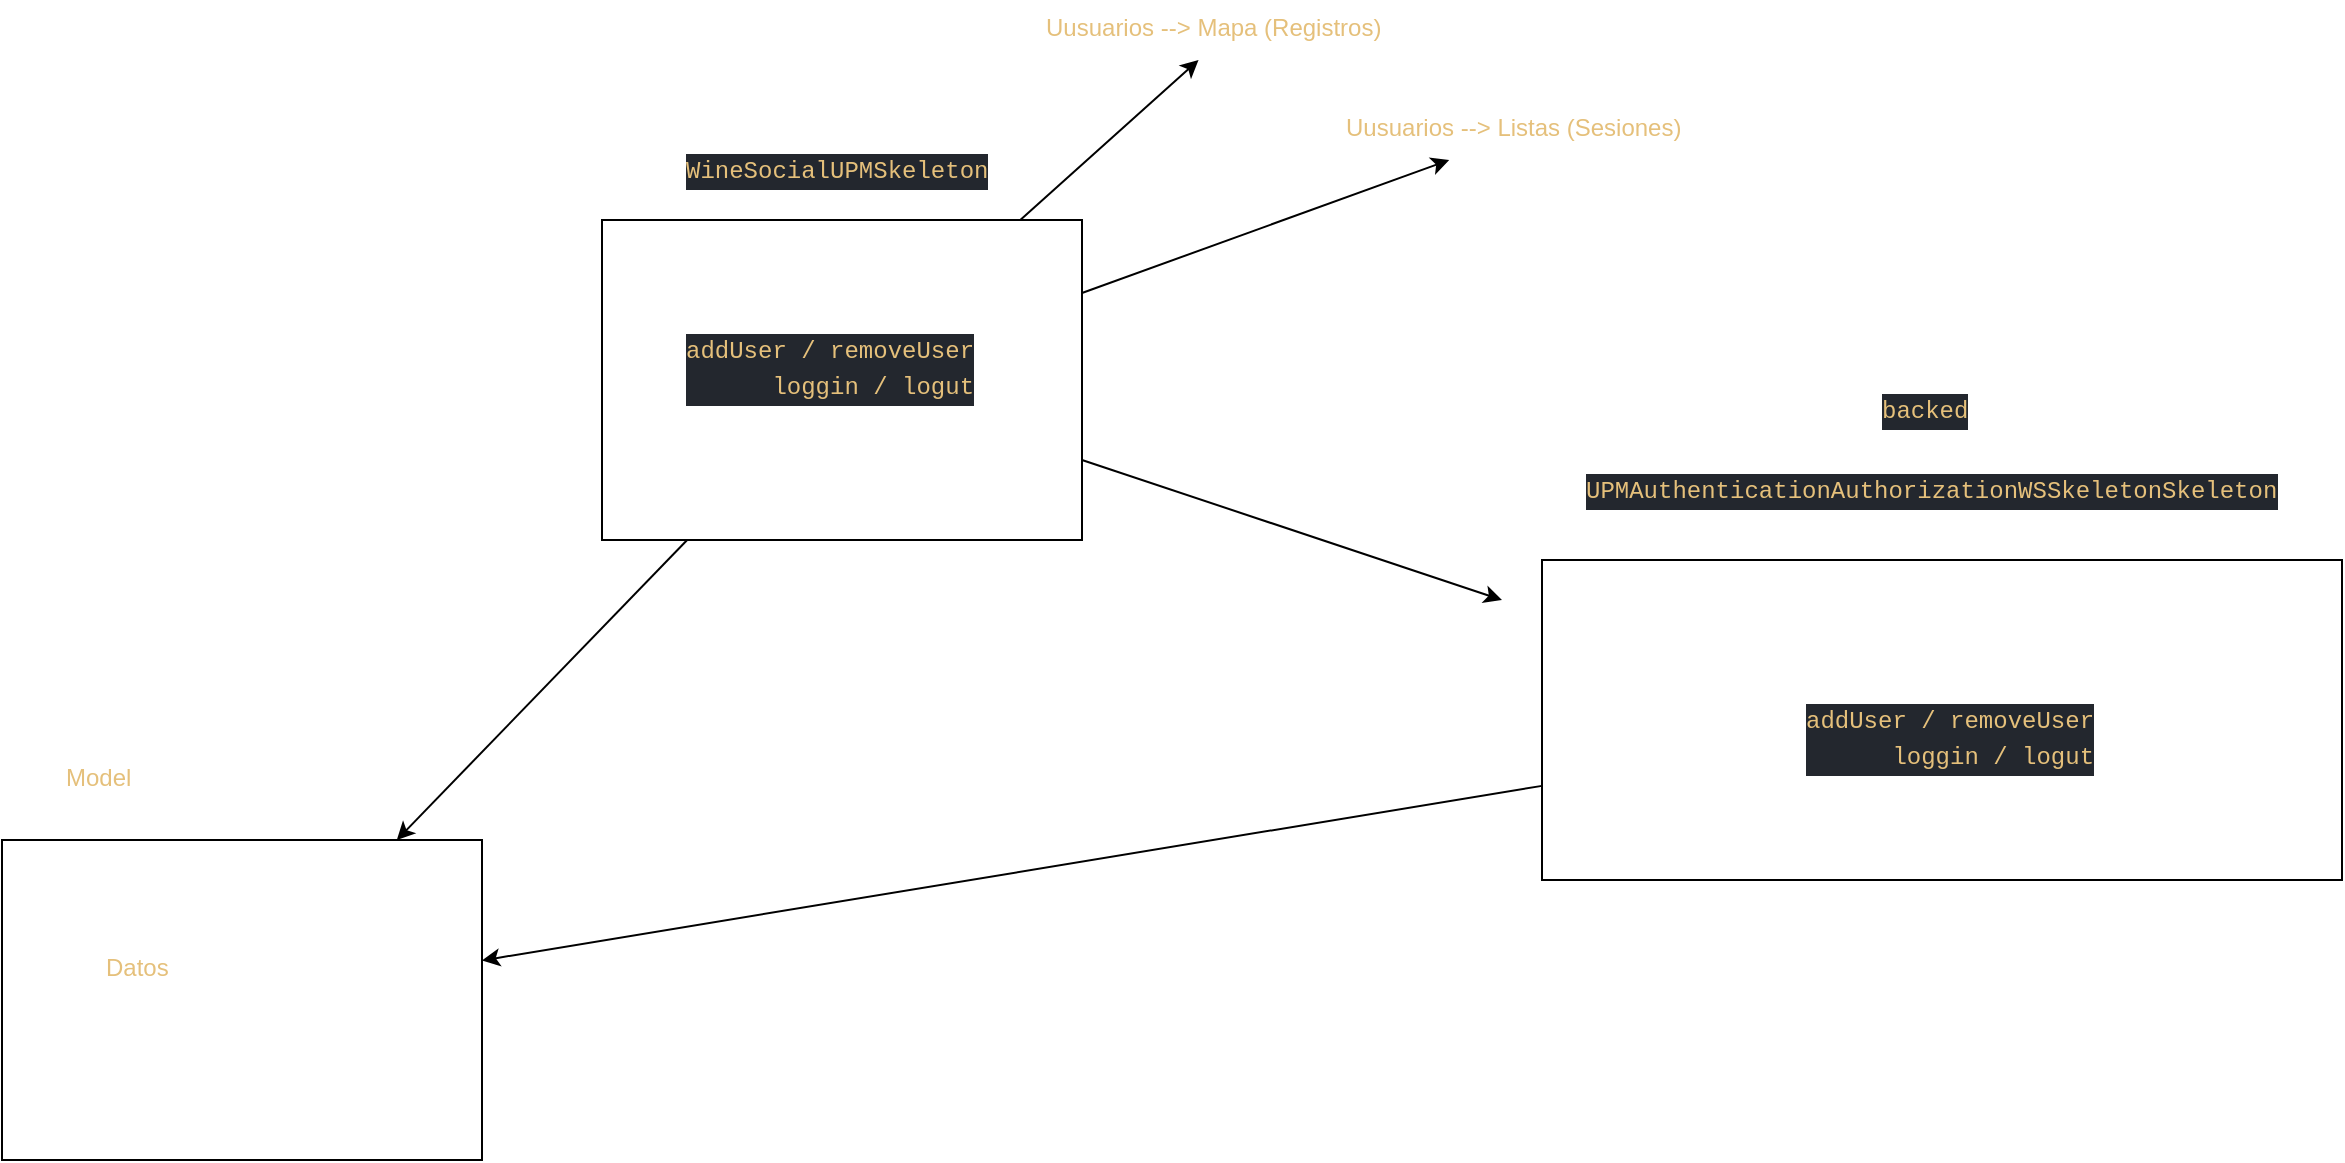 <mxfile>
    <diagram id="pznoRn4jn5eqCukfJ_Qj" name="Page-1">
        <mxGraphModel dx="929" dy="720" grid="1" gridSize="10" guides="1" tooltips="1" connect="1" arrows="1" fold="1" page="1" pageScale="1" pageWidth="827" pageHeight="1169" math="0" shadow="0">
            <root>
                <mxCell id="0"/>
                <mxCell id="1" parent="0"/>
                <mxCell id="6" style="edgeStyle=none;html=1;" edge="1" parent="1" source="2">
                    <mxGeometry relative="1" as="geometry">
                        <mxPoint x="770" y="310" as="targetPoint"/>
                    </mxGeometry>
                </mxCell>
                <mxCell id="14" style="edgeStyle=none;html=1;" edge="1" parent="1" source="2" target="12">
                    <mxGeometry relative="1" as="geometry"/>
                </mxCell>
                <mxCell id="16" style="edgeStyle=none;html=1;" edge="1" parent="1" source="2" target="15">
                    <mxGeometry relative="1" as="geometry"/>
                </mxCell>
                <mxCell id="20" style="edgeStyle=none;html=1;" edge="1" parent="1" source="2" target="18">
                    <mxGeometry relative="1" as="geometry"/>
                </mxCell>
                <mxCell id="2" value="" style="whiteSpace=wrap;html=1;" vertex="1" parent="1">
                    <mxGeometry x="320" y="120" width="240" height="160" as="geometry"/>
                </mxCell>
                <mxCell id="4" value="&lt;meta charset=&quot;utf-8&quot;&gt;&lt;div style=&quot;color: rgb(171, 178, 191); background-color: rgb(35, 39, 46); font-family: Menlo, Monaco, &amp;quot;Courier New&amp;quot;, monospace; font-weight: normal; font-size: 12px; line-height: 18px;&quot;&gt;&lt;div&gt;&lt;span style=&quot;color: #e5c07b;&quot;&gt;WineSocialUPMSkeleton&lt;/span&gt;&lt;/div&gt;&lt;/div&gt;" style="text;whiteSpace=wrap;html=1;" vertex="1" parent="1">
                    <mxGeometry x="360" y="80" width="160" height="30" as="geometry"/>
                </mxCell>
                <mxCell id="5" value="&lt;div style=&quot;color: rgb(171, 178, 191); background-color: rgb(35, 39, 46); font-family: Menlo, Monaco, &amp;quot;Courier New&amp;quot;, monospace; font-weight: normal; font-size: 12px; line-height: 18px;&quot;&gt;&lt;span style=&quot;color: #e5c07b;&quot;&gt;addUser / removeUser&lt;br&gt;&lt;div style=&quot;text-align: right;&quot;&gt;loggin / logut&lt;/div&gt;&lt;/span&gt;&lt;/div&gt;" style="text;whiteSpace=wrap;html=1;" vertex="1" parent="1">
                    <mxGeometry x="360" y="170" width="160" height="30" as="geometry"/>
                </mxCell>
                <mxCell id="21" style="edgeStyle=none;html=1;" edge="1" parent="1" source="7" target="18">
                    <mxGeometry relative="1" as="geometry"/>
                </mxCell>
                <mxCell id="7" value="" style="whiteSpace=wrap;html=1;" vertex="1" parent="1">
                    <mxGeometry x="790" y="290" width="400" height="160" as="geometry"/>
                </mxCell>
                <mxCell id="8" value="&lt;meta charset=&quot;utf-8&quot;&gt;&lt;div style=&quot;color: rgb(171, 178, 191); background-color: rgb(35, 39, 46); font-family: Menlo, Monaco, &amp;quot;Courier New&amp;quot;, monospace; font-weight: normal; font-size: 12px; line-height: 18px;&quot;&gt;&lt;div&gt;&lt;span style=&quot;color: #e5c07b;&quot;&gt;UPMAuthenticationAuthorizationWSSkeletonSkeleton&lt;/span&gt;&lt;/div&gt;&lt;/div&gt;" style="text;whiteSpace=wrap;html=1;" vertex="1" parent="1">
                    <mxGeometry x="810" y="240" width="350" height="40" as="geometry"/>
                </mxCell>
                <mxCell id="9" value="&lt;div style=&quot;color: rgb(171, 178, 191); background-color: rgb(35, 39, 46); font-family: Menlo, Monaco, &amp;quot;Courier New&amp;quot;, monospace; font-weight: normal; font-size: 12px; line-height: 18px;&quot;&gt;&lt;span style=&quot;color: #e5c07b;&quot;&gt;addUser / removeUser&lt;br&gt;&lt;div style=&quot;text-align: right;&quot;&gt;loggin / logut&lt;/div&gt;&lt;/span&gt;&lt;/div&gt;" style="text;whiteSpace=wrap;html=1;" vertex="1" parent="1">
                    <mxGeometry x="920" y="355" width="160" height="30" as="geometry"/>
                </mxCell>
                <mxCell id="10" value="&lt;div style=&quot;color: rgb(171, 178, 191); background-color: rgb(35, 39, 46); font-family: Menlo, Monaco, &amp;quot;Courier New&amp;quot;, monospace; font-weight: normal; font-size: 12px; line-height: 18px;&quot;&gt;&lt;div&gt;&lt;span style=&quot;color: #e5c07b;&quot;&gt;backed&lt;/span&gt;&lt;/div&gt;&lt;/div&gt;" style="text;whiteSpace=wrap;html=1;" vertex="1" parent="1">
                    <mxGeometry x="957.5" y="200" width="65" height="40" as="geometry"/>
                </mxCell>
                <mxCell id="12" value="&lt;font color=&quot;#e5c07b&quot;&gt;Uusuarios --&amp;gt; Mapa (Registros)&lt;/font&gt;" style="text;whiteSpace=wrap;html=1;" vertex="1" parent="1">
                    <mxGeometry x="540" y="10" width="190" height="30" as="geometry"/>
                </mxCell>
                <mxCell id="15" value="&lt;font color=&quot;#e5c07b&quot;&gt;Uusuarios --&amp;gt; Listas (Sesiones)&lt;/font&gt;" style="text;whiteSpace=wrap;html=1;" vertex="1" parent="1">
                    <mxGeometry x="690" y="60" width="190" height="30" as="geometry"/>
                </mxCell>
                <mxCell id="17" value="&lt;font color=&quot;#e5c07b&quot;&gt;Model&lt;/font&gt;" style="text;whiteSpace=wrap;html=1;" vertex="1" parent="1">
                    <mxGeometry x="50" y="385" width="60" height="30" as="geometry"/>
                </mxCell>
                <mxCell id="18" value="" style="whiteSpace=wrap;html=1;" vertex="1" parent="1">
                    <mxGeometry x="20" y="430" width="240" height="160" as="geometry"/>
                </mxCell>
                <mxCell id="19" value="&lt;font color=&quot;#e5c07b&quot;&gt;Datos&lt;/font&gt;" style="text;whiteSpace=wrap;html=1;" vertex="1" parent="1">
                    <mxGeometry x="70" y="480" width="60" height="30" as="geometry"/>
                </mxCell>
            </root>
        </mxGraphModel>
    </diagram>
</mxfile>